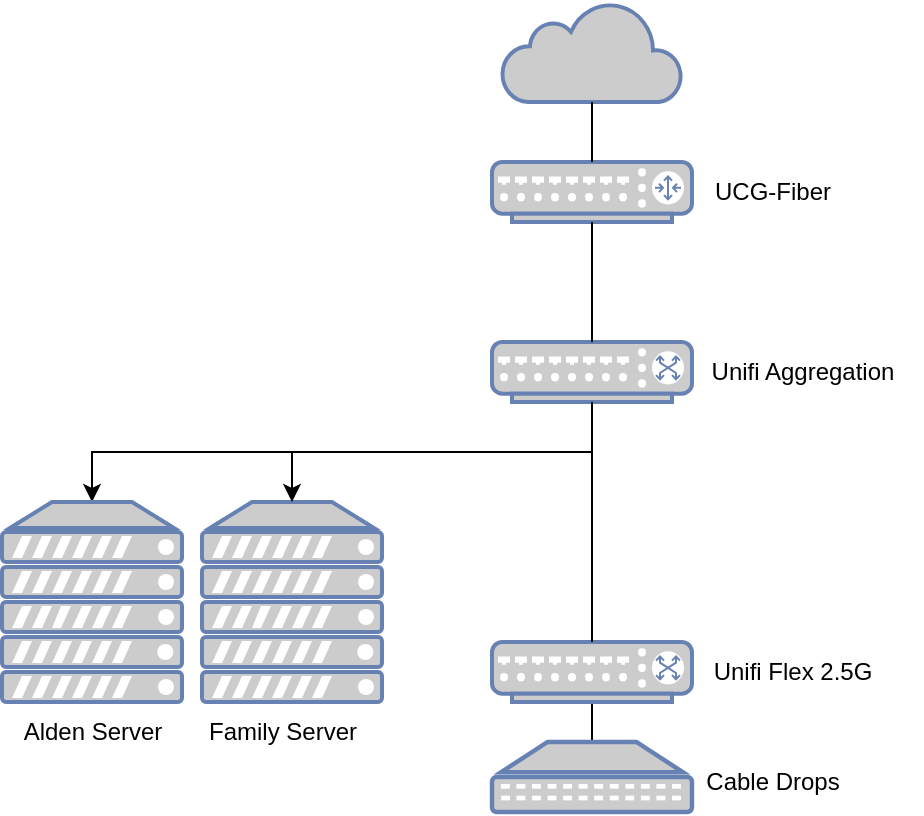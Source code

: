 <mxfile version="26.1.1">
  <diagram name="Page-1" id="DlH-jFZh-rNN-EfYR_9r">
    <mxGraphModel dx="1010" dy="559" grid="1" gridSize="10" guides="1" tooltips="1" connect="1" arrows="1" fold="1" page="1" pageScale="1" pageWidth="850" pageHeight="1100" math="0" shadow="0">
      <root>
        <mxCell id="0" />
        <mxCell id="1" parent="0" />
        <mxCell id="dyp7_rvsVn9EUOheR4vj-1" value="" style="html=1;outlineConnect=0;fillColor=#CCCCCC;strokeColor=#6881B3;gradientColor=none;gradientDirection=north;strokeWidth=2;shape=mxgraph.networks.cloud;fontColor=#ffffff;" vertex="1" parent="1">
          <mxGeometry x="360" y="10" width="90" height="50" as="geometry" />
        </mxCell>
        <mxCell id="dyp7_rvsVn9EUOheR4vj-2" value="" style="fontColor=#0066CC;verticalAlign=top;verticalLabelPosition=bottom;labelPosition=center;align=center;html=1;outlineConnect=0;fillColor=#CCCCCC;strokeColor=#6881B3;gradientColor=none;gradientDirection=north;strokeWidth=2;shape=mxgraph.networks.router;" vertex="1" parent="1">
          <mxGeometry x="355" y="90" width="100" height="30" as="geometry" />
        </mxCell>
        <mxCell id="dyp7_rvsVn9EUOheR4vj-8" style="edgeStyle=orthogonalEdgeStyle;rounded=0;orthogonalLoop=1;jettySize=auto;html=1;exitX=0.5;exitY=1;exitDx=0;exitDy=0;exitPerimeter=0;" edge="1" parent="1" source="dyp7_rvsVn9EUOheR4vj-3" target="dyp7_rvsVn9EUOheR4vj-7">
          <mxGeometry relative="1" as="geometry" />
        </mxCell>
        <mxCell id="dyp7_rvsVn9EUOheR4vj-3" value="" style="fontColor=#0066CC;verticalAlign=top;verticalLabelPosition=bottom;labelPosition=center;align=center;html=1;outlineConnect=0;fillColor=#CCCCCC;strokeColor=#6881B3;gradientColor=none;gradientDirection=north;strokeWidth=2;shape=mxgraph.networks.switch;" vertex="1" parent="1">
          <mxGeometry x="355" y="180" width="100" height="30" as="geometry" />
        </mxCell>
        <mxCell id="dyp7_rvsVn9EUOheR4vj-4" value="Unifi Aggregation" style="text;html=1;align=center;verticalAlign=middle;resizable=0;points=[];autosize=1;strokeColor=none;fillColor=none;" vertex="1" parent="1">
          <mxGeometry x="450" y="180" width="120" height="30" as="geometry" />
        </mxCell>
        <mxCell id="dyp7_rvsVn9EUOheR4vj-5" value="UCG-Fiber" style="text;html=1;align=center;verticalAlign=middle;resizable=0;points=[];autosize=1;strokeColor=none;fillColor=none;" vertex="1" parent="1">
          <mxGeometry x="455" y="90" width="80" height="30" as="geometry" />
        </mxCell>
        <mxCell id="dyp7_rvsVn9EUOheR4vj-6" style="edgeStyle=orthogonalEdgeStyle;rounded=1;orthogonalLoop=1;jettySize=auto;html=1;exitX=0.5;exitY=1;exitDx=0;exitDy=0;exitPerimeter=0;entryX=0.5;entryY=0;entryDx=0;entryDy=0;entryPerimeter=0;endArrow=none;startFill=0;curved=0;" edge="1" parent="1" source="dyp7_rvsVn9EUOheR4vj-2" target="dyp7_rvsVn9EUOheR4vj-3">
          <mxGeometry relative="1" as="geometry" />
        </mxCell>
        <mxCell id="dyp7_rvsVn9EUOheR4vj-7" value="" style="fontColor=#0066CC;verticalAlign=top;verticalLabelPosition=bottom;labelPosition=center;align=center;html=1;outlineConnect=0;fillColor=#CCCCCC;strokeColor=#6881B3;gradientColor=none;gradientDirection=north;strokeWidth=2;shape=mxgraph.networks.server;" vertex="1" parent="1">
          <mxGeometry x="110" y="260" width="90" height="100" as="geometry" />
        </mxCell>
        <mxCell id="dyp7_rvsVn9EUOheR4vj-9" value="" style="fontColor=#0066CC;verticalAlign=top;verticalLabelPosition=bottom;labelPosition=center;align=center;html=1;outlineConnect=0;fillColor=#CCCCCC;strokeColor=#6881B3;gradientColor=none;gradientDirection=north;strokeWidth=2;shape=mxgraph.networks.server;" vertex="1" parent="1">
          <mxGeometry x="210" y="260" width="90" height="100" as="geometry" />
        </mxCell>
        <mxCell id="dyp7_rvsVn9EUOheR4vj-10" style="edgeStyle=orthogonalEdgeStyle;rounded=0;orthogonalLoop=1;jettySize=auto;html=1;exitX=0.5;exitY=1;exitDx=0;exitDy=0;exitPerimeter=0;entryX=0.5;entryY=0;entryDx=0;entryDy=0;entryPerimeter=0;" edge="1" parent="1" source="dyp7_rvsVn9EUOheR4vj-3" target="dyp7_rvsVn9EUOheR4vj-9">
          <mxGeometry relative="1" as="geometry" />
        </mxCell>
        <mxCell id="dyp7_rvsVn9EUOheR4vj-11" style="edgeStyle=orthogonalEdgeStyle;rounded=0;orthogonalLoop=1;jettySize=auto;html=1;exitX=0.5;exitY=1;exitDx=0;exitDy=0;exitPerimeter=0;entryX=0.5;entryY=0;entryDx=0;entryDy=0;entryPerimeter=0;endArrow=none;startFill=0;" edge="1" parent="1" source="dyp7_rvsVn9EUOheR4vj-1" target="dyp7_rvsVn9EUOheR4vj-2">
          <mxGeometry relative="1" as="geometry" />
        </mxCell>
        <mxCell id="dyp7_rvsVn9EUOheR4vj-15" style="edgeStyle=orthogonalEdgeStyle;rounded=0;orthogonalLoop=1;jettySize=auto;html=1;exitX=0.5;exitY=1;exitDx=0;exitDy=0;exitPerimeter=0;endArrow=none;startFill=0;" edge="1" parent="1" source="dyp7_rvsVn9EUOheR4vj-12" target="dyp7_rvsVn9EUOheR4vj-14">
          <mxGeometry relative="1" as="geometry" />
        </mxCell>
        <mxCell id="dyp7_rvsVn9EUOheR4vj-12" value="" style="fontColor=#0066CC;verticalAlign=top;verticalLabelPosition=bottom;labelPosition=center;align=center;html=1;outlineConnect=0;fillColor=#CCCCCC;strokeColor=#6881B3;gradientColor=none;gradientDirection=north;strokeWidth=2;shape=mxgraph.networks.switch;" vertex="1" parent="1">
          <mxGeometry x="355" y="330" width="100" height="30" as="geometry" />
        </mxCell>
        <mxCell id="dyp7_rvsVn9EUOheR4vj-13" style="edgeStyle=orthogonalEdgeStyle;rounded=0;orthogonalLoop=1;jettySize=auto;html=1;exitX=0.5;exitY=1;exitDx=0;exitDy=0;exitPerimeter=0;entryX=0.5;entryY=0;entryDx=0;entryDy=0;entryPerimeter=0;endArrow=none;startFill=0;" edge="1" parent="1" source="dyp7_rvsVn9EUOheR4vj-3" target="dyp7_rvsVn9EUOheR4vj-12">
          <mxGeometry relative="1" as="geometry" />
        </mxCell>
        <mxCell id="dyp7_rvsVn9EUOheR4vj-14" value="" style="fontColor=#0066CC;verticalAlign=top;verticalLabelPosition=bottom;labelPosition=center;align=center;html=1;outlineConnect=0;fillColor=#CCCCCC;strokeColor=#6881B3;gradientColor=none;gradientDirection=north;strokeWidth=2;shape=mxgraph.networks.patch_panel;" vertex="1" parent="1">
          <mxGeometry x="355" y="380" width="100" height="35" as="geometry" />
        </mxCell>
        <mxCell id="dyp7_rvsVn9EUOheR4vj-16" value="Cable Drops" style="text;html=1;align=center;verticalAlign=middle;resizable=0;points=[];autosize=1;strokeColor=none;fillColor=none;" vertex="1" parent="1">
          <mxGeometry x="450" y="385" width="90" height="30" as="geometry" />
        </mxCell>
        <mxCell id="dyp7_rvsVn9EUOheR4vj-17" value="Unifi Flex 2.5G" style="text;html=1;align=center;verticalAlign=middle;resizable=0;points=[];autosize=1;strokeColor=none;fillColor=none;" vertex="1" parent="1">
          <mxGeometry x="455" y="330" width="100" height="30" as="geometry" />
        </mxCell>
        <mxCell id="dyp7_rvsVn9EUOheR4vj-18" value="Alden Server" style="text;html=1;align=center;verticalAlign=middle;resizable=0;points=[];autosize=1;strokeColor=none;fillColor=none;" vertex="1" parent="1">
          <mxGeometry x="110" y="360" width="90" height="30" as="geometry" />
        </mxCell>
        <mxCell id="dyp7_rvsVn9EUOheR4vj-19" value="Family Server" style="text;html=1;align=center;verticalAlign=middle;resizable=0;points=[];autosize=1;strokeColor=none;fillColor=none;" vertex="1" parent="1">
          <mxGeometry x="200" y="360" width="100" height="30" as="geometry" />
        </mxCell>
      </root>
    </mxGraphModel>
  </diagram>
</mxfile>

